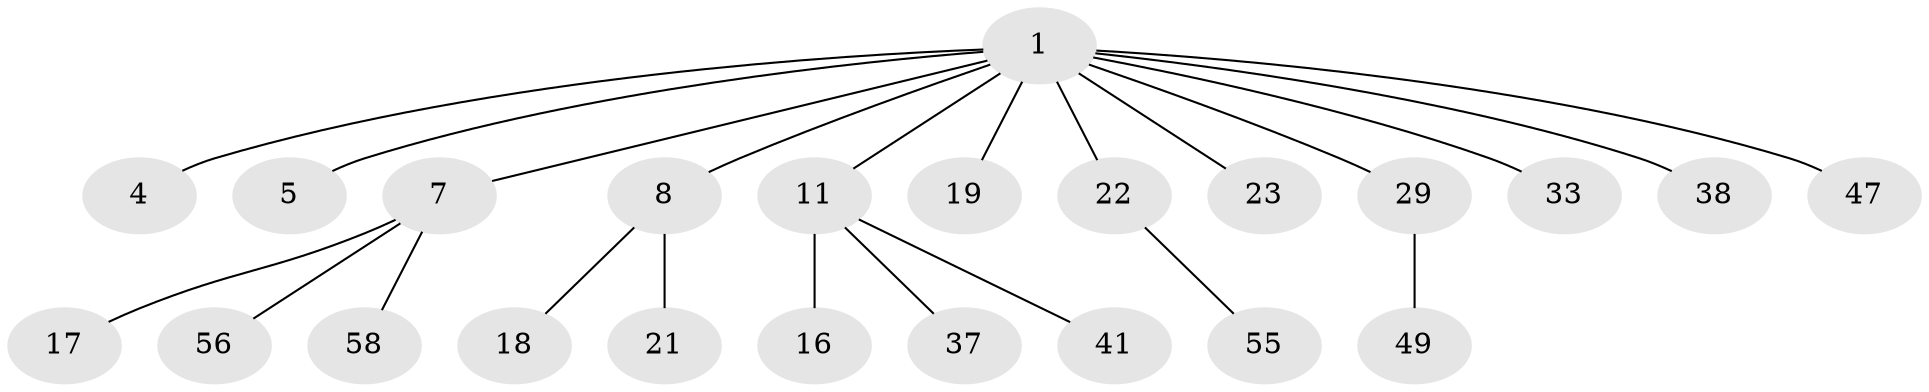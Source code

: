 // original degree distribution, {3: 0.15517241379310345, 10: 0.017241379310344827, 4: 0.10344827586206896, 2: 0.1896551724137931, 1: 0.5344827586206896}
// Generated by graph-tools (version 1.1) at 2025/19/03/04/25 18:19:12]
// undirected, 23 vertices, 22 edges
graph export_dot {
graph [start="1"]
  node [color=gray90,style=filled];
  1 [super="+2+3+9"];
  4 [super="+57"];
  5 [super="+45+6"];
  7 [super="+32+14+13"];
  8 [super="+10+40"];
  11 [super="+26+12"];
  16;
  17 [super="+36+42"];
  18 [super="+53+24"];
  19 [super="+27"];
  21 [super="+44"];
  22 [super="+50+28+30"];
  23;
  29 [super="+35"];
  33;
  37 [super="+43"];
  38;
  41;
  47;
  49;
  55;
  56;
  58;
  1 -- 33;
  1 -- 5;
  1 -- 38;
  1 -- 7;
  1 -- 8;
  1 -- 11;
  1 -- 47;
  1 -- 22;
  1 -- 23;
  1 -- 19;
  1 -- 4;
  1 -- 29;
  7 -- 56;
  7 -- 17;
  7 -- 58;
  8 -- 18;
  8 -- 21;
  11 -- 16;
  11 -- 41;
  11 -- 37;
  22 -- 55;
  29 -- 49;
}
